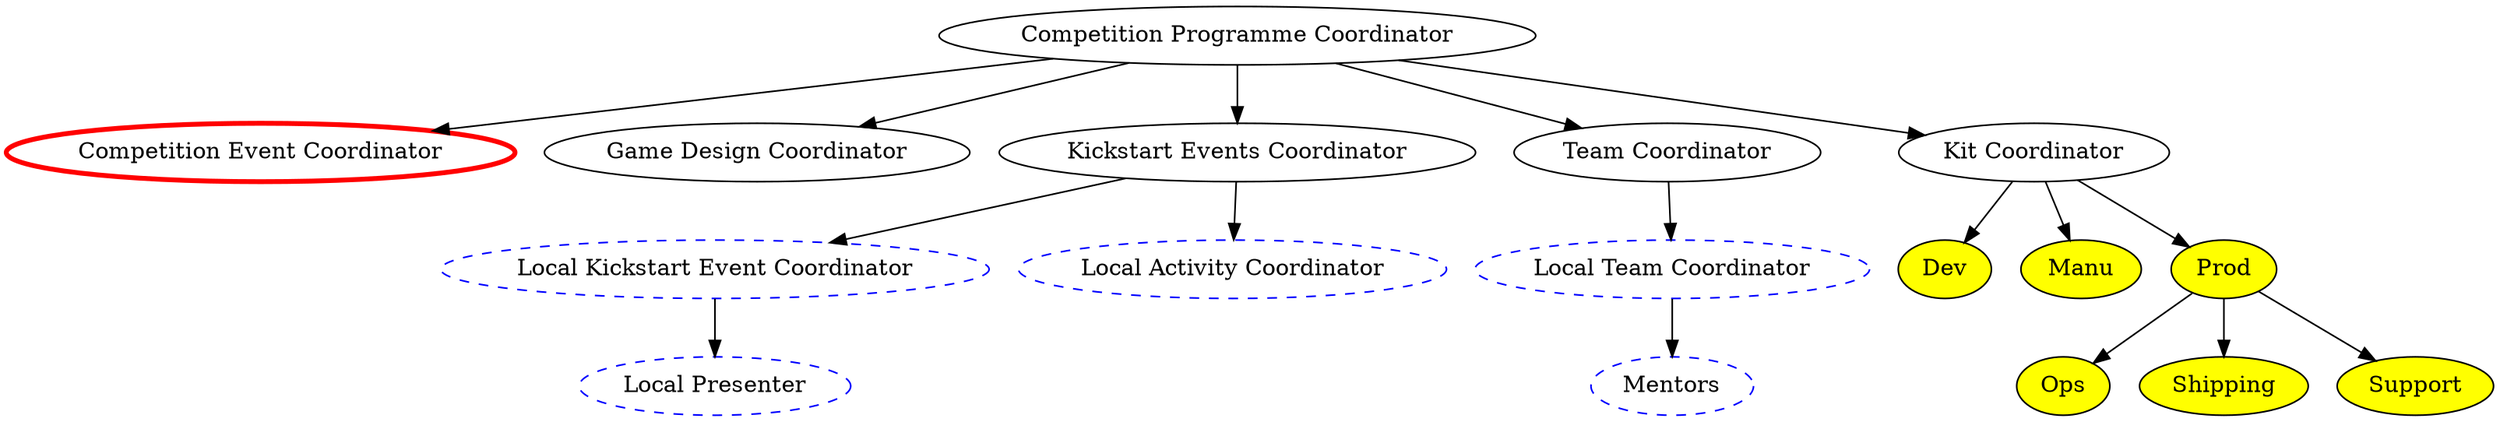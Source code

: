 digraph {
	####### Node declarations
	comp_prog_coord [label="Competition Programme Coordinator" email="competition-program@studentrobotics.org"];
	
	# Competition Coordinator Subordinates
	comp_event_coord [label="Competition Event Coordinator" color=red penwidth=3 rolesexclude=true]; // Email and tel defined in comp-event.dot
	game_design_coord [label="Game Design Coordinator" email="game-design@studentrobotics.org"];
	kickstart_event_coord [label="Kickstart Events Coordinator" email="kickstart@studentrobotics.org"];
	team_coord [label="Team Coordinator" email="teams@studentrobotics.org"];
	kit [label="Kit Coordinator" email="kit@studentrobotics.org"];
	
	### Fourth Level
	
	# Kickstart Event Coordinator Subordinates
	local_ks_event_coord[label="Local Kickstart Event Coordinator" color=blue style=dashed contactsexclude=true];
	local_activity_coord[label="Local Activity Coordinator" color=blue style=dashed contactsexclude=true];
	
	local_team_coord[label="Local Team Coordinator" color=blue style=dashed contactsexclude=true];

	# Kit Coordinator Subordinates
	kit_dev[label="Dev" fillcolor=yellow style=filled contactsexclude=true];
	kit_manu[label="Manu" fillcolor=yellow style=filled contactsexclude=true];
	kit_prod[label="Prod" fillcolor=yellow style=filled contactsexclude=true];
	
	### Fifth Level
	local_presenter[label="Local Presenter" color=blue style=dashed contactsexclude=true];
	
	mentors[label="Mentors" color=blue style=dashed contactsexclude=true];
	
	# Kit Prod Subordinates
	kit_ops[label="Ops" fillcolor=yellow style=filled contactsexclude=true];
	kit_shipping[label="Shipping" fillcolor=yellow style=filled contactsexclude=true];
	kit_support[label="Support" fillcolor=yellow style=filled contactsexclude=true];
	
	###### Connections between nodes
	
	comp_prog_coord -> { comp_event_coord game_design_coord kickstart_event_coord team_coord kit };
	
	kickstart_event_coord -> { local_ks_event_coord local_activity_coord };
		
	local_ks_event_coord -> { local_presenter };
		
	team_coord -> local_team_coord;
	local_team_coord -> mentors;
		
	kit -> { kit_dev kit_manu kit_prod };
	kit_prod -> { kit_ops kit_shipping kit_support };
}
		      